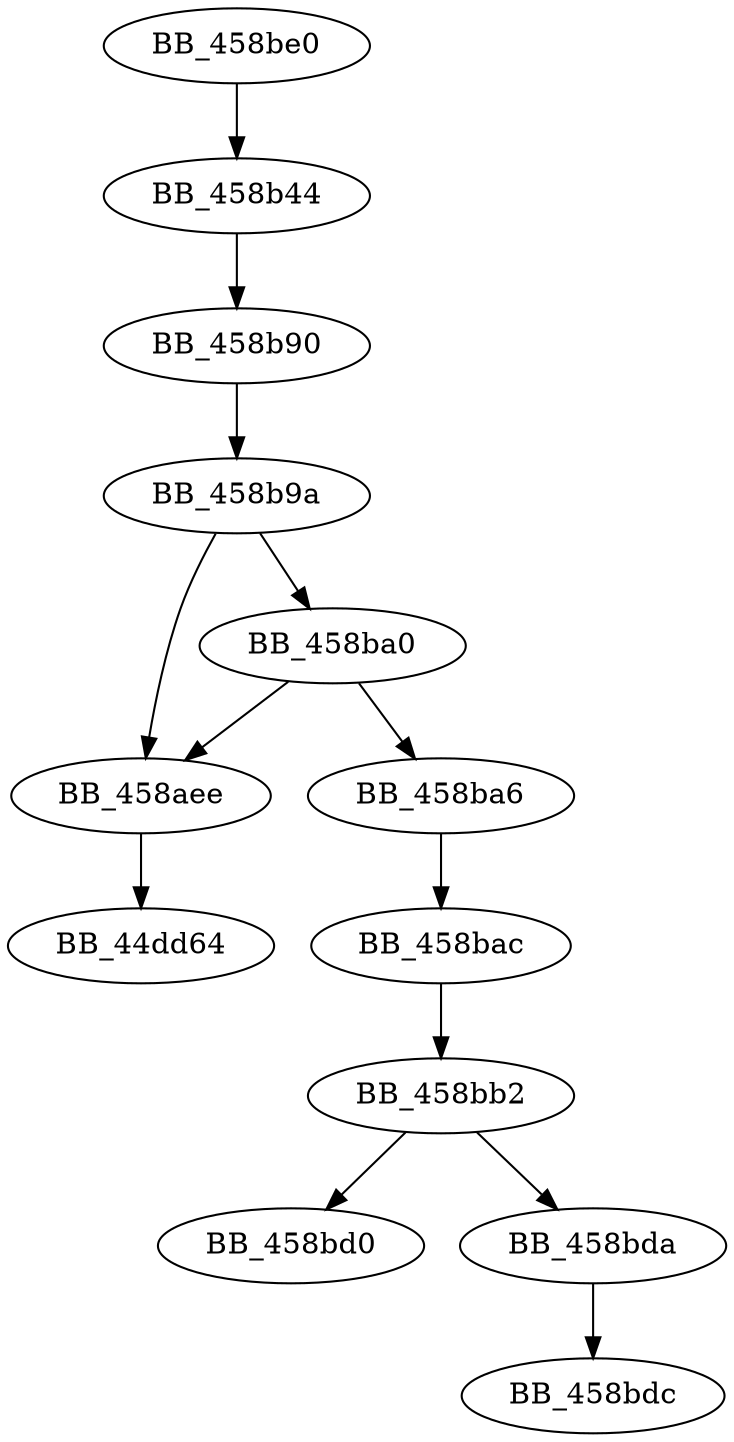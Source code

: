 DiGraph sub_458BE0{
BB_458aee->BB_44dd64
BB_458b44->BB_458b90
BB_458b90->BB_458b9a
BB_458b9a->BB_458aee
BB_458b9a->BB_458ba0
BB_458ba0->BB_458aee
BB_458ba0->BB_458ba6
BB_458ba6->BB_458bac
BB_458bac->BB_458bb2
BB_458bb2->BB_458bd0
BB_458bb2->BB_458bda
BB_458bda->BB_458bdc
BB_458be0->BB_458b44
}

